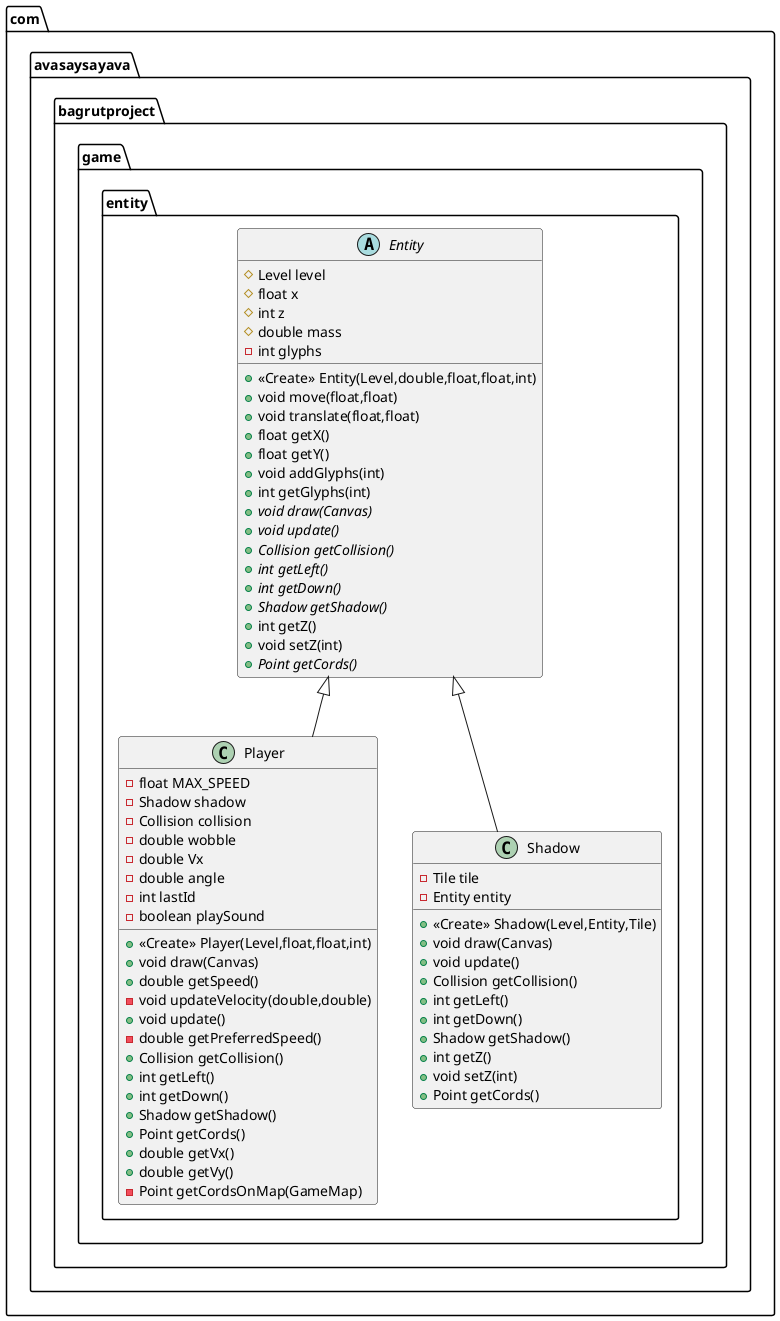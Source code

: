 @startuml
class com.avasaysayava.bagrutproject.game.entity.Player {
- float MAX_SPEED
- Shadow shadow
- Collision collision
- double wobble
- double Vx
- double angle
- int lastId
- boolean playSound
+ <<Create>> Player(Level,float,float,int)
+ void draw(Canvas)
+ double getSpeed()
- void updateVelocity(double,double)
+ void update()
- double getPreferredSpeed()
+ Collision getCollision()
+ int getLeft()
+ int getDown()
+ Shadow getShadow()
+ Point getCords()
+ double getVx()
+ double getVy()
- Point getCordsOnMap(GameMap)
}


abstract class com.avasaysayava.bagrutproject.game.entity.Entity {
# Level level
# float x
# int z
# double mass
- int glyphs
+ <<Create>> Entity(Level,double,float,float,int)
+ void move(float,float)
+ void translate(float,float)
+ float getX()
+ float getY()
+ void addGlyphs(int)
+ int getGlyphs(int)
+ {abstract}void draw(Canvas)
+ {abstract}void update()
+ {abstract}Collision getCollision()
+ {abstract}int getLeft()
+ {abstract}int getDown()
+ {abstract}Shadow getShadow()
+ int getZ()
+ void setZ(int)
+ {abstract}Point getCords()
}


class com.avasaysayava.bagrutproject.game.entity.Shadow {
- Tile tile
- Entity entity
+ <<Create>> Shadow(Level,Entity,Tile)
+ void draw(Canvas)
+ void update()
+ Collision getCollision()
+ int getLeft()
+ int getDown()
+ Shadow getShadow()
+ int getZ()
+ void setZ(int)
+ Point getCords()
}




com.avasaysayava.bagrutproject.game.entity.Entity <|-- com.avasaysayava.bagrutproject.game.entity.Player
com.avasaysayava.bagrutproject.game.entity.Entity <|-- com.avasaysayava.bagrutproject.game.entity.Shadow
@enduml